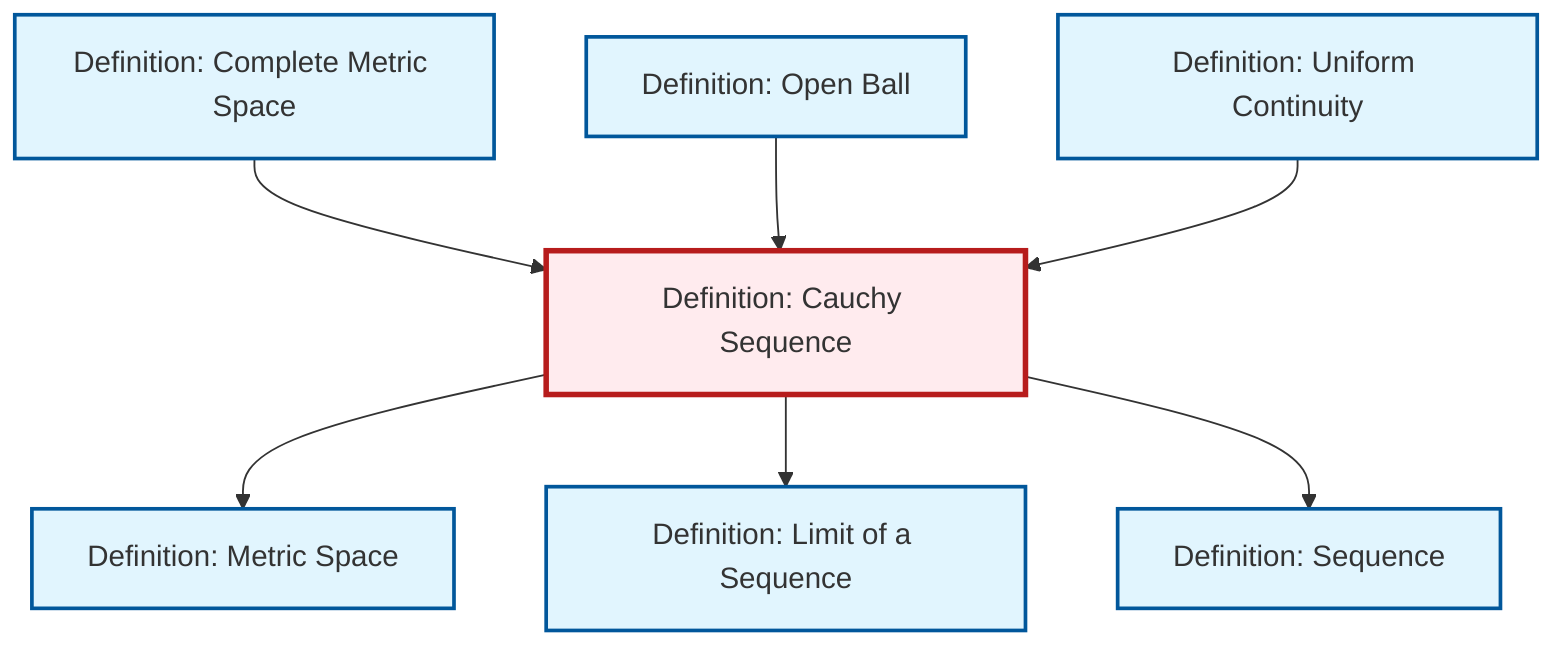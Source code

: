 graph TD
    classDef definition fill:#e1f5fe,stroke:#01579b,stroke-width:2px
    classDef theorem fill:#f3e5f5,stroke:#4a148c,stroke-width:2px
    classDef axiom fill:#fff3e0,stroke:#e65100,stroke-width:2px
    classDef example fill:#e8f5e9,stroke:#1b5e20,stroke-width:2px
    classDef current fill:#ffebee,stroke:#b71c1c,stroke-width:3px
    def-limit["Definition: Limit of a Sequence"]:::definition
    def-uniform-continuity["Definition: Uniform Continuity"]:::definition
    def-open-ball["Definition: Open Ball"]:::definition
    def-cauchy-sequence["Definition: Cauchy Sequence"]:::definition
    def-metric-space["Definition: Metric Space"]:::definition
    def-complete-metric-space["Definition: Complete Metric Space"]:::definition
    def-sequence["Definition: Sequence"]:::definition
    def-complete-metric-space --> def-cauchy-sequence
    def-cauchy-sequence --> def-metric-space
    def-cauchy-sequence --> def-limit
    def-open-ball --> def-cauchy-sequence
    def-cauchy-sequence --> def-sequence
    def-uniform-continuity --> def-cauchy-sequence
    class def-cauchy-sequence current